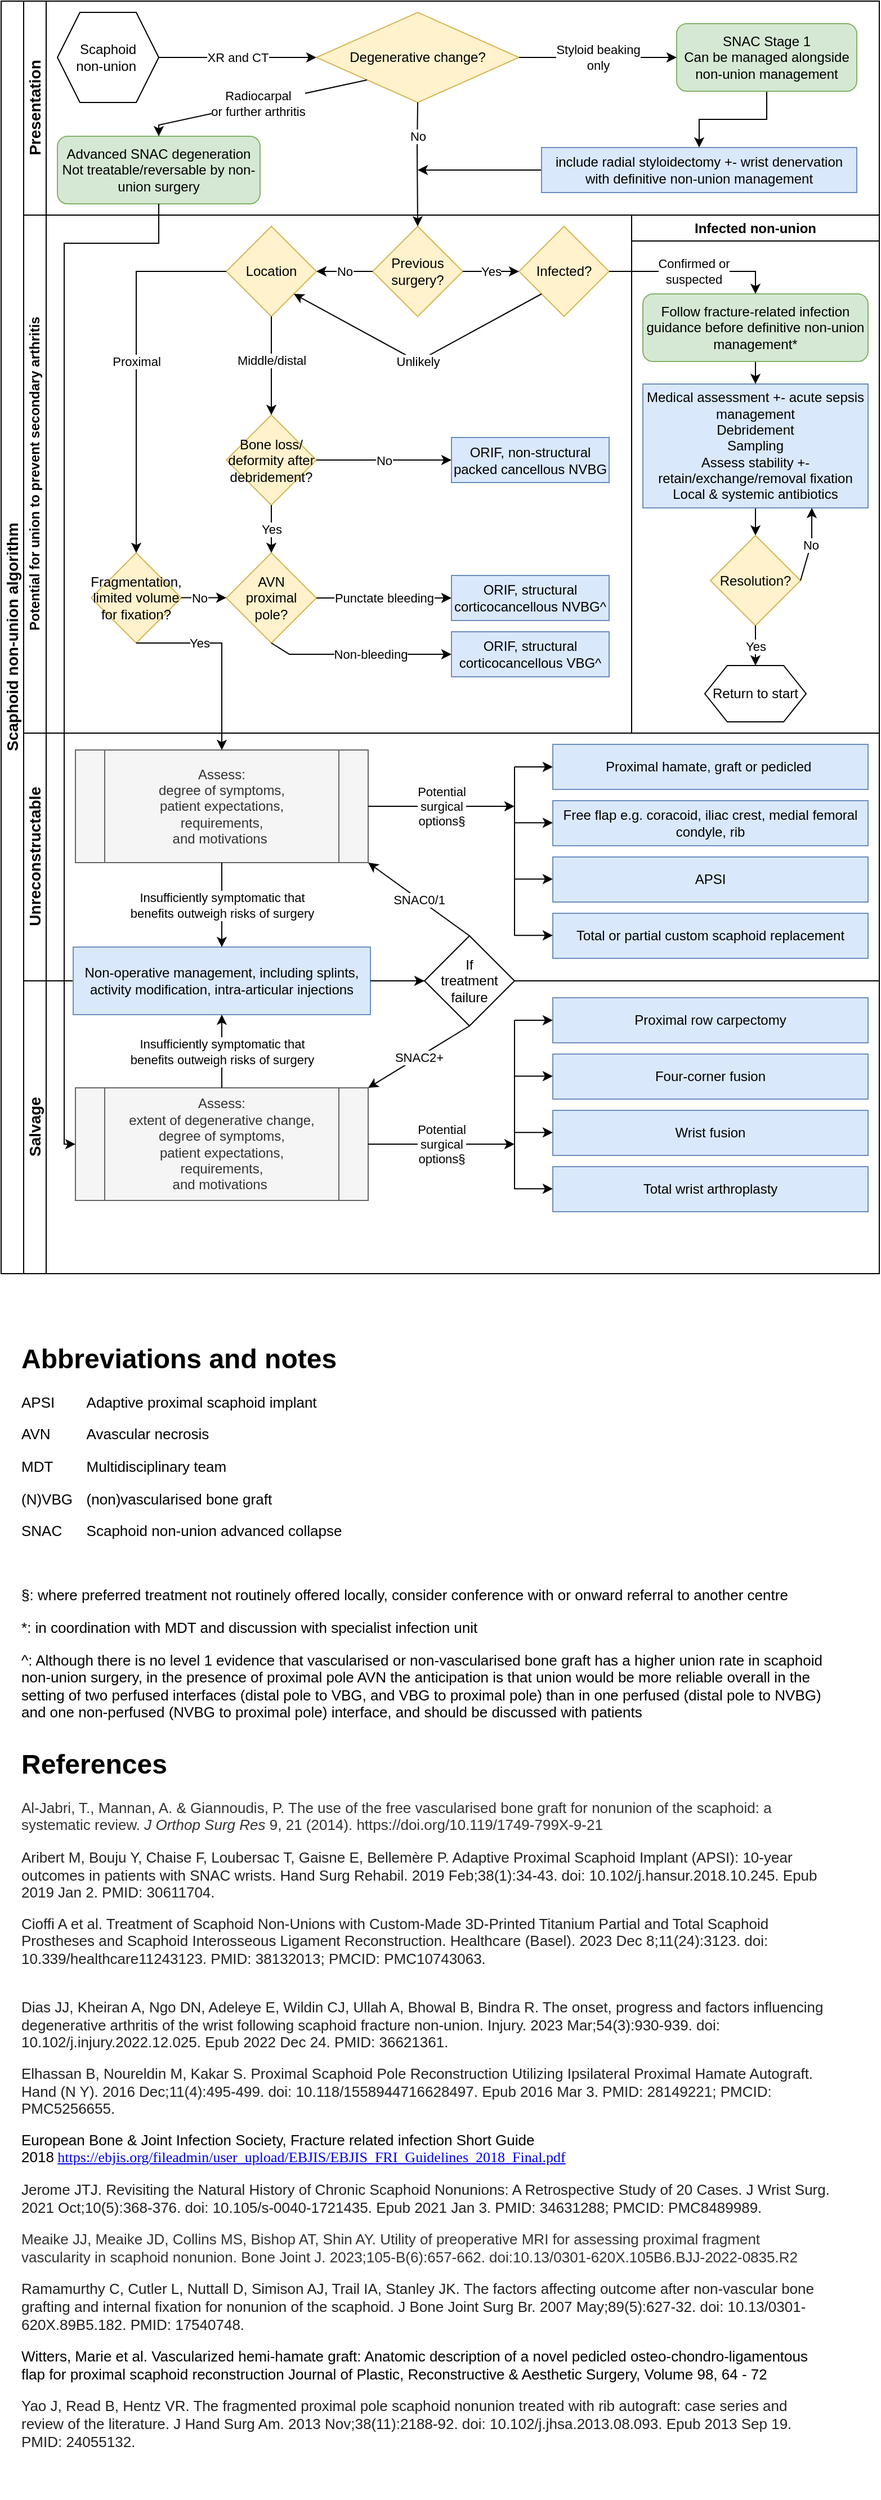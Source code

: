 <mxfile version="24.7.17">
  <diagram id="prtHgNgQTEPvFCAcTncT" name="Page-1">
    <mxGraphModel dx="1247" dy="982" grid="1" gridSize="10" guides="1" tooltips="1" connect="1" arrows="1" fold="1" page="1" pageScale="1" pageWidth="827" pageHeight="1169" math="0" shadow="0">
      <root>
        <mxCell id="0" />
        <mxCell id="1" parent="0" />
        <mxCell id="dNxyNK7c78bLwvsdeMH5-19" value="Scaphoid non-union algorithm" style="swimlane;html=1;childLayout=stackLayout;resizeParent=1;resizeParentMax=0;horizontal=0;startSize=20;horizontalStack=0;fontSize=14;" parent="1" vertex="1">
          <mxGeometry x="24" y="15" width="780" height="1130" as="geometry" />
        </mxCell>
        <mxCell id="dNxyNK7c78bLwvsdeMH5-20" value="Presentation" style="swimlane;html=1;startSize=20;horizontal=0;fontSize=14;" parent="dNxyNK7c78bLwvsdeMH5-19" vertex="1">
          <mxGeometry x="20" width="760" height="190" as="geometry" />
        </mxCell>
        <mxCell id="KyIwBhKpUNpI25Vdc8Lh-61" value="Degenerative change?" style="rhombus;whiteSpace=wrap;html=1;fillColor=#fff2cc;strokeColor=#d6b656;" parent="dNxyNK7c78bLwvsdeMH5-20" vertex="1">
          <mxGeometry x="260" y="10" width="180" height="80" as="geometry" />
        </mxCell>
        <mxCell id="KyIwBhKpUNpI25Vdc8Lh-89" value="" style="edgeStyle=orthogonalEdgeStyle;rounded=0;orthogonalLoop=1;jettySize=auto;html=1;" parent="dNxyNK7c78bLwvsdeMH5-20" source="KyIwBhKpUNpI25Vdc8Lh-63" target="KyIwBhKpUNpI25Vdc8Lh-88" edge="1">
          <mxGeometry relative="1" as="geometry" />
        </mxCell>
        <mxCell id="KyIwBhKpUNpI25Vdc8Lh-63" value="SNAC Stage 1&lt;div&gt;Can be managed alongside non-union management&lt;/div&gt;" style="rounded=1;whiteSpace=wrap;html=1;fillColor=#d5e8d4;strokeColor=#82b366;" parent="dNxyNK7c78bLwvsdeMH5-20" vertex="1">
          <mxGeometry x="580" y="20" width="160" height="60" as="geometry" />
        </mxCell>
        <mxCell id="KyIwBhKpUNpI25Vdc8Lh-64" value="" style="endArrow=classic;html=1;rounded=0;entryX=0;entryY=0.5;entryDx=0;entryDy=0;exitX=1;exitY=0.5;exitDx=0;exitDy=0;" parent="dNxyNK7c78bLwvsdeMH5-20" source="KyIwBhKpUNpI25Vdc8Lh-61" target="KyIwBhKpUNpI25Vdc8Lh-63" edge="1">
          <mxGeometry relative="1" as="geometry">
            <mxPoint x="390" y="49.5" as="sourcePoint" />
            <mxPoint x="490" y="49.5" as="targetPoint" />
          </mxGeometry>
        </mxCell>
        <mxCell id="KyIwBhKpUNpI25Vdc8Lh-65" value="Styloid beaking&lt;div&gt;only&lt;/div&gt;" style="edgeLabel;resizable=0;html=1;;align=center;verticalAlign=middle;" parent="KyIwBhKpUNpI25Vdc8Lh-64" connectable="0" vertex="1">
          <mxGeometry relative="1" as="geometry" />
        </mxCell>
        <mxCell id="KyIwBhKpUNpI25Vdc8Lh-66" value="Scaphoid&lt;div&gt;non-union&amp;nbsp;&lt;/div&gt;" style="shape=hexagon;perimeter=hexagonPerimeter2;whiteSpace=wrap;html=1;fixedSize=1;" parent="dNxyNK7c78bLwvsdeMH5-20" vertex="1">
          <mxGeometry x="30" y="10" width="90" height="80" as="geometry" />
        </mxCell>
        <mxCell id="KyIwBhKpUNpI25Vdc8Lh-59" value="Advanced SNAC degeneration&lt;div&gt;Not treatable/reversable by non-union surgery&lt;/div&gt;" style="rounded=1;whiteSpace=wrap;html=1;fillColor=#d5e8d4;strokeColor=#82b366;" parent="dNxyNK7c78bLwvsdeMH5-20" vertex="1">
          <mxGeometry x="30" y="120" width="180" height="60" as="geometry" />
        </mxCell>
        <mxCell id="KyIwBhKpUNpI25Vdc8Lh-67" value="" style="endArrow=classic;html=1;rounded=0;exitX=0;exitY=1;exitDx=0;exitDy=0;entryX=0.5;entryY=0;entryDx=0;entryDy=0;" parent="dNxyNK7c78bLwvsdeMH5-20" source="KyIwBhKpUNpI25Vdc8Lh-61" target="KyIwBhKpUNpI25Vdc8Lh-59" edge="1">
          <mxGeometry relative="1" as="geometry">
            <mxPoint x="240" y="90" as="sourcePoint" />
            <mxPoint x="60" y="150" as="targetPoint" />
            <Array as="points">
              <mxPoint x="120" y="110" />
            </Array>
          </mxGeometry>
        </mxCell>
        <mxCell id="KyIwBhKpUNpI25Vdc8Lh-68" value="Radiocarpal&lt;div&gt;or further arthritis&lt;/div&gt;" style="edgeLabel;resizable=0;html=1;;align=center;verticalAlign=middle;" parent="KyIwBhKpUNpI25Vdc8Lh-67" connectable="0" vertex="1">
          <mxGeometry relative="1" as="geometry" />
        </mxCell>
        <mxCell id="KyIwBhKpUNpI25Vdc8Lh-69" value="" style="endArrow=classic;html=1;rounded=0;exitX=1;exitY=0.5;exitDx=0;exitDy=0;entryX=0;entryY=0.5;entryDx=0;entryDy=0;" parent="dNxyNK7c78bLwvsdeMH5-20" source="KyIwBhKpUNpI25Vdc8Lh-66" target="KyIwBhKpUNpI25Vdc8Lh-61" edge="1">
          <mxGeometry relative="1" as="geometry">
            <mxPoint x="130" y="49.5" as="sourcePoint" />
            <mxPoint x="230" y="49.5" as="targetPoint" />
          </mxGeometry>
        </mxCell>
        <mxCell id="KyIwBhKpUNpI25Vdc8Lh-70" value="XR and CT" style="edgeLabel;resizable=0;html=1;;align=center;verticalAlign=middle;" parent="KyIwBhKpUNpI25Vdc8Lh-69" connectable="0" vertex="1">
          <mxGeometry relative="1" as="geometry" />
        </mxCell>
        <mxCell id="GJUMKdBJynLQCOJIfzVS-9" style="edgeStyle=orthogonalEdgeStyle;rounded=0;orthogonalLoop=1;jettySize=auto;html=1;exitX=0;exitY=0.5;exitDx=0;exitDy=0;" parent="dNxyNK7c78bLwvsdeMH5-20" source="KyIwBhKpUNpI25Vdc8Lh-88" edge="1">
          <mxGeometry relative="1" as="geometry">
            <mxPoint x="350" y="150" as="targetPoint" />
          </mxGeometry>
        </mxCell>
        <mxCell id="KyIwBhKpUNpI25Vdc8Lh-88" value="include radial styloidectomy +- wrist denervation with definitive non-union management" style="rounded=0;whiteSpace=wrap;html=1;fontFamily=Helvetica;fontSize=12;align=center;fillColor=#dae8fc;strokeColor=#6c8ebf;" parent="dNxyNK7c78bLwvsdeMH5-20" vertex="1">
          <mxGeometry x="460" y="130" width="280" height="40" as="geometry" />
        </mxCell>
        <mxCell id="dNxyNK7c78bLwvsdeMH5-21" value="Potential for union to prevent secondary arthritis" style="swimlane;html=1;startSize=20;horizontal=0;" parent="dNxyNK7c78bLwvsdeMH5-19" vertex="1">
          <mxGeometry x="20" y="190" width="760" height="460" as="geometry" />
        </mxCell>
        <mxCell id="KyIwBhKpUNpI25Vdc8Lh-51" value="Infected non-union" style="swimlane;whiteSpace=wrap;html=1;" parent="dNxyNK7c78bLwvsdeMH5-21" vertex="1">
          <mxGeometry x="540" width="220" height="460" as="geometry" />
        </mxCell>
        <mxCell id="GJUMKdBJynLQCOJIfzVS-12" style="edgeStyle=orthogonalEdgeStyle;rounded=0;orthogonalLoop=1;jettySize=auto;html=1;exitX=0.5;exitY=1;exitDx=0;exitDy=0;entryX=0.5;entryY=0;entryDx=0;entryDy=0;" parent="KyIwBhKpUNpI25Vdc8Lh-51" source="GJUMKdBJynLQCOJIfzVS-5" target="GJUMKdBJynLQCOJIfzVS-6" edge="1">
          <mxGeometry relative="1" as="geometry" />
        </mxCell>
        <mxCell id="GJUMKdBJynLQCOJIfzVS-5" value="Follow fracture-related infection guidance before definitive non-union management*" style="rounded=1;whiteSpace=wrap;html=1;fillColor=#d5e8d4;strokeColor=#82b366;" parent="KyIwBhKpUNpI25Vdc8Lh-51" vertex="1">
          <mxGeometry x="10" y="70" width="200" height="60" as="geometry" />
        </mxCell>
        <mxCell id="GJUMKdBJynLQCOJIfzVS-14" value="" style="edgeStyle=orthogonalEdgeStyle;rounded=0;orthogonalLoop=1;jettySize=auto;html=1;" parent="KyIwBhKpUNpI25Vdc8Lh-51" source="GJUMKdBJynLQCOJIfzVS-6" target="GJUMKdBJynLQCOJIfzVS-13" edge="1">
          <mxGeometry relative="1" as="geometry" />
        </mxCell>
        <mxCell id="GJUMKdBJynLQCOJIfzVS-6" value="Medical assessment +- acute sepsis management&lt;div&gt;Debridement&lt;/div&gt;&lt;div&gt;Sampling&lt;/div&gt;&lt;div&gt;Assess stability +- retain/exchange/removal fixation&lt;/div&gt;&lt;div&gt;Local &amp;amp; systemic antibiotics&lt;/div&gt;" style="rounded=0;whiteSpace=wrap;html=1;fontFamily=Helvetica;fontSize=12;align=center;fillColor=#dae8fc;strokeColor=#6c8ebf;" parent="KyIwBhKpUNpI25Vdc8Lh-51" vertex="1">
          <mxGeometry x="10" y="150" width="200" height="110" as="geometry" />
        </mxCell>
        <mxCell id="GJUMKdBJynLQCOJIfzVS-13" value="Resolution?" style="rhombus;whiteSpace=wrap;html=1;fillColor=#fff2cc;strokeColor=#d6b656;rounded=0;" parent="KyIwBhKpUNpI25Vdc8Lh-51" vertex="1">
          <mxGeometry x="70" y="284.5" width="80" height="80" as="geometry" />
        </mxCell>
        <mxCell id="GJUMKdBJynLQCOJIfzVS-15" value="" style="endArrow=classic;html=1;rounded=0;exitX=1;exitY=0.5;exitDx=0;exitDy=0;entryX=0.75;entryY=1;entryDx=0;entryDy=0;" parent="KyIwBhKpUNpI25Vdc8Lh-51" source="GJUMKdBJynLQCOJIfzVS-13" target="GJUMKdBJynLQCOJIfzVS-6" edge="1">
          <mxGeometry relative="1" as="geometry">
            <mxPoint x="170" y="320" as="sourcePoint" />
            <mxPoint x="270" y="320" as="targetPoint" />
            <Array as="points">
              <mxPoint x="160" y="290" />
            </Array>
          </mxGeometry>
        </mxCell>
        <mxCell id="GJUMKdBJynLQCOJIfzVS-16" value="No" style="edgeLabel;resizable=0;html=1;;align=center;verticalAlign=middle;" parent="GJUMKdBJynLQCOJIfzVS-15" connectable="0" vertex="1">
          <mxGeometry relative="1" as="geometry" />
        </mxCell>
        <mxCell id="GJUMKdBJynLQCOJIfzVS-17" value="Return to start" style="shape=hexagon;perimeter=hexagonPerimeter2;whiteSpace=wrap;html=1;fixedSize=1;" parent="KyIwBhKpUNpI25Vdc8Lh-51" vertex="1">
          <mxGeometry x="65" y="400" width="90" height="50" as="geometry" />
        </mxCell>
        <mxCell id="GJUMKdBJynLQCOJIfzVS-20" value="" style="endArrow=classic;html=1;rounded=0;exitX=0.5;exitY=1;exitDx=0;exitDy=0;entryX=0.5;entryY=0;entryDx=0;entryDy=0;" parent="KyIwBhKpUNpI25Vdc8Lh-51" source="GJUMKdBJynLQCOJIfzVS-13" target="GJUMKdBJynLQCOJIfzVS-17" edge="1">
          <mxGeometry relative="1" as="geometry">
            <mxPoint x="-240" y="340" as="sourcePoint" />
            <mxPoint x="-140" y="340" as="targetPoint" />
          </mxGeometry>
        </mxCell>
        <mxCell id="GJUMKdBJynLQCOJIfzVS-21" value="Yes" style="edgeLabel;resizable=0;html=1;;align=center;verticalAlign=middle;" parent="GJUMKdBJynLQCOJIfzVS-20" connectable="0" vertex="1">
          <mxGeometry relative="1" as="geometry" />
        </mxCell>
        <mxCell id="GJUMKdBJynLQCOJIfzVS-1" value="Previous surgery?" style="rhombus;whiteSpace=wrap;html=1;fillColor=#fff2cc;strokeColor=#d6b656;" parent="dNxyNK7c78bLwvsdeMH5-21" vertex="1">
          <mxGeometry x="310" y="10" width="80" height="80" as="geometry" />
        </mxCell>
        <mxCell id="GJUMKdBJynLQCOJIfzVS-3" value="Infected?" style="rhombus;whiteSpace=wrap;html=1;fillColor=#fff2cc;strokeColor=#d6b656;" parent="dNxyNK7c78bLwvsdeMH5-21" vertex="1">
          <mxGeometry x="440" y="10" width="80" height="80" as="geometry" />
        </mxCell>
        <mxCell id="GJUMKdBJynLQCOJIfzVS-10" value="" style="endArrow=classic;html=1;rounded=0;exitX=1;exitY=0.5;exitDx=0;exitDy=0;entryX=0.5;entryY=0;entryDx=0;entryDy=0;" parent="dNxyNK7c78bLwvsdeMH5-21" source="GJUMKdBJynLQCOJIfzVS-3" target="GJUMKdBJynLQCOJIfzVS-5" edge="1">
          <mxGeometry relative="1" as="geometry">
            <mxPoint x="300" y="150" as="sourcePoint" />
            <mxPoint x="400" y="150" as="targetPoint" />
            <Array as="points">
              <mxPoint x="650" y="50" />
            </Array>
          </mxGeometry>
        </mxCell>
        <mxCell id="GJUMKdBJynLQCOJIfzVS-11" value="Confirmed or&lt;div&gt;suspected&lt;/div&gt;" style="edgeLabel;resizable=0;html=1;;align=center;verticalAlign=middle;" parent="GJUMKdBJynLQCOJIfzVS-10" connectable="0" vertex="1">
          <mxGeometry relative="1" as="geometry" />
        </mxCell>
        <mxCell id="GJUMKdBJynLQCOJIfzVS-22" value="Location" style="rhombus;whiteSpace=wrap;html=1;fillColor=#fff2cc;strokeColor=#d6b656;" parent="dNxyNK7c78bLwvsdeMH5-21" vertex="1">
          <mxGeometry x="180" y="10" width="80" height="80" as="geometry" />
        </mxCell>
        <mxCell id="GJUMKdBJynLQCOJIfzVS-26" value="Bone loss/&lt;div&gt;deformity after debridement?&lt;/div&gt;" style="rhombus;whiteSpace=wrap;html=1;fillColor=#fff2cc;strokeColor=#d6b656;" parent="dNxyNK7c78bLwvsdeMH5-21" vertex="1">
          <mxGeometry x="180" y="177.5" width="80" height="80" as="geometry" />
        </mxCell>
        <mxCell id="GJUMKdBJynLQCOJIfzVS-30" value="Fragmentation, limited volume for fixation?" style="rhombus;whiteSpace=wrap;html=1;fillColor=#fff2cc;strokeColor=#d6b656;" parent="dNxyNK7c78bLwvsdeMH5-21" vertex="1">
          <mxGeometry x="60" y="300" width="80" height="80" as="geometry" />
        </mxCell>
        <mxCell id="GJUMKdBJynLQCOJIfzVS-32" value="AVN&lt;div&gt;proximal&lt;/div&gt;&lt;div&gt;pole?&lt;/div&gt;" style="rhombus;whiteSpace=wrap;html=1;fillColor=#fff2cc;strokeColor=#d6b656;" parent="dNxyNK7c78bLwvsdeMH5-21" vertex="1">
          <mxGeometry x="180" y="300" width="80" height="80" as="geometry" />
        </mxCell>
        <mxCell id="DTwYqxWka7T2AqBQr2B2-1" value="" style="endArrow=classic;html=1;rounded=0;exitX=0;exitY=0.5;exitDx=0;exitDy=0;entryX=0.5;entryY=0;entryDx=0;entryDy=0;" parent="dNxyNK7c78bLwvsdeMH5-21" source="GJUMKdBJynLQCOJIfzVS-22" target="GJUMKdBJynLQCOJIfzVS-30" edge="1">
          <mxGeometry relative="1" as="geometry">
            <mxPoint x="99.5" y="90" as="sourcePoint" />
            <mxPoint x="99.5" y="160" as="targetPoint" />
            <Array as="points">
              <mxPoint x="100" y="50" />
              <mxPoint x="100" y="130" />
            </Array>
          </mxGeometry>
        </mxCell>
        <mxCell id="DTwYqxWka7T2AqBQr2B2-2" value="Proximal" style="edgeLabel;resizable=0;html=1;;align=center;verticalAlign=middle;" parent="DTwYqxWka7T2AqBQr2B2-1" connectable="0" vertex="1">
          <mxGeometry relative="1" as="geometry">
            <mxPoint y="-5" as="offset" />
          </mxGeometry>
        </mxCell>
        <mxCell id="GJUMKdBJynLQCOJIfzVS-24" value="" style="endArrow=classic;html=1;rounded=0;exitX=0.5;exitY=1;exitDx=0;exitDy=0;entryX=0.5;entryY=0;entryDx=0;entryDy=0;" parent="dNxyNK7c78bLwvsdeMH5-21" source="GJUMKdBJynLQCOJIfzVS-22" target="GJUMKdBJynLQCOJIfzVS-26" edge="1">
          <mxGeometry relative="1" as="geometry">
            <mxPoint x="330" y="320" as="sourcePoint" />
            <mxPoint x="190" y="180" as="targetPoint" />
          </mxGeometry>
        </mxCell>
        <mxCell id="GJUMKdBJynLQCOJIfzVS-25" value="Middle/distal" style="edgeLabel;resizable=0;html=1;;align=center;verticalAlign=middle;" parent="GJUMKdBJynLQCOJIfzVS-24" connectable="0" vertex="1">
          <mxGeometry relative="1" as="geometry">
            <mxPoint y="-5" as="offset" />
          </mxGeometry>
        </mxCell>
        <mxCell id="DTwYqxWka7T2AqBQr2B2-3" value="" style="endArrow=classic;html=1;rounded=0;exitX=0;exitY=0.5;exitDx=0;exitDy=0;entryX=1;entryY=0.5;entryDx=0;entryDy=0;" parent="dNxyNK7c78bLwvsdeMH5-21" source="GJUMKdBJynLQCOJIfzVS-1" target="GJUMKdBJynLQCOJIfzVS-22" edge="1">
          <mxGeometry relative="1" as="geometry">
            <mxPoint x="300" y="430" as="sourcePoint" />
            <mxPoint x="400" y="430" as="targetPoint" />
          </mxGeometry>
        </mxCell>
        <mxCell id="DTwYqxWka7T2AqBQr2B2-4" value="No" style="edgeLabel;resizable=0;html=1;;align=center;verticalAlign=middle;" parent="DTwYqxWka7T2AqBQr2B2-3" connectable="0" vertex="1">
          <mxGeometry relative="1" as="geometry" />
        </mxCell>
        <mxCell id="DTwYqxWka7T2AqBQr2B2-5" value="" style="endArrow=classic;html=1;rounded=0;exitX=1;exitY=0.5;exitDx=0;exitDy=0;entryX=0;entryY=0.5;entryDx=0;entryDy=0;" parent="dNxyNK7c78bLwvsdeMH5-21" source="GJUMKdBJynLQCOJIfzVS-1" target="GJUMKdBJynLQCOJIfzVS-3" edge="1">
          <mxGeometry relative="1" as="geometry">
            <mxPoint x="320" y="270" as="sourcePoint" />
            <mxPoint x="420" y="270" as="targetPoint" />
          </mxGeometry>
        </mxCell>
        <mxCell id="DTwYqxWka7T2AqBQr2B2-6" value="Yes" style="edgeLabel;resizable=0;html=1;;align=center;verticalAlign=middle;" parent="DTwYqxWka7T2AqBQr2B2-5" connectable="0" vertex="1">
          <mxGeometry relative="1" as="geometry" />
        </mxCell>
        <mxCell id="DTwYqxWka7T2AqBQr2B2-7" value="" style="endArrow=classic;html=1;rounded=0;exitX=0;exitY=1;exitDx=0;exitDy=0;entryX=1;entryY=1;entryDx=0;entryDy=0;" parent="dNxyNK7c78bLwvsdeMH5-21" source="GJUMKdBJynLQCOJIfzVS-3" target="GJUMKdBJynLQCOJIfzVS-22" edge="1">
          <mxGeometry relative="1" as="geometry">
            <mxPoint x="300" y="120" as="sourcePoint" />
            <mxPoint x="400" y="120" as="targetPoint" />
            <Array as="points">
              <mxPoint x="350" y="130" />
            </Array>
          </mxGeometry>
        </mxCell>
        <mxCell id="DTwYqxWka7T2AqBQr2B2-8" value="Unlikely" style="edgeLabel;resizable=0;html=1;;align=center;verticalAlign=middle;" parent="DTwYqxWka7T2AqBQr2B2-7" connectable="0" vertex="1">
          <mxGeometry relative="1" as="geometry" />
        </mxCell>
        <mxCell id="DTwYqxWka7T2AqBQr2B2-9" value="ORIF, non-structural packed cancellous NVBG" style="rounded=0;whiteSpace=wrap;html=1;fontFamily=Helvetica;fontSize=12;align=center;fillColor=#dae8fc;strokeColor=#6c8ebf;" parent="dNxyNK7c78bLwvsdeMH5-21" vertex="1">
          <mxGeometry x="380" y="197.5" width="140" height="40" as="geometry" />
        </mxCell>
        <mxCell id="DTwYqxWka7T2AqBQr2B2-12" value="" style="endArrow=classic;html=1;rounded=0;exitX=1;exitY=0.5;exitDx=0;exitDy=0;entryX=0;entryY=0.5;entryDx=0;entryDy=0;" parent="dNxyNK7c78bLwvsdeMH5-21" source="GJUMKdBJynLQCOJIfzVS-26" target="DTwYqxWka7T2AqBQr2B2-9" edge="1">
          <mxGeometry relative="1" as="geometry">
            <mxPoint x="320" y="60" as="sourcePoint" />
            <mxPoint x="270" y="60" as="targetPoint" />
          </mxGeometry>
        </mxCell>
        <mxCell id="DTwYqxWka7T2AqBQr2B2-13" value="No" style="edgeLabel;resizable=0;html=1;;align=center;verticalAlign=middle;" parent="DTwYqxWka7T2AqBQr2B2-12" connectable="0" vertex="1">
          <mxGeometry relative="1" as="geometry" />
        </mxCell>
        <mxCell id="DTwYqxWka7T2AqBQr2B2-14" value="" style="endArrow=classic;html=1;rounded=0;exitX=1;exitY=0.5;exitDx=0;exitDy=0;" parent="dNxyNK7c78bLwvsdeMH5-21" edge="1">
          <mxGeometry relative="1" as="geometry">
            <mxPoint x="140" y="339.8" as="sourcePoint" />
            <mxPoint x="180" y="339.8" as="targetPoint" />
            <Array as="points" />
          </mxGeometry>
        </mxCell>
        <mxCell id="DTwYqxWka7T2AqBQr2B2-15" value="No" style="edgeLabel;resizable=0;html=1;;align=center;verticalAlign=middle;" parent="DTwYqxWka7T2AqBQr2B2-14" connectable="0" vertex="1">
          <mxGeometry relative="1" as="geometry">
            <mxPoint x="-4" as="offset" />
          </mxGeometry>
        </mxCell>
        <mxCell id="DTwYqxWka7T2AqBQr2B2-17" value="" style="endArrow=classic;html=1;rounded=0;exitX=0.5;exitY=1;exitDx=0;exitDy=0;entryX=0.5;entryY=0;entryDx=0;entryDy=0;" parent="dNxyNK7c78bLwvsdeMH5-21" source="GJUMKdBJynLQCOJIfzVS-26" target="GJUMKdBJynLQCOJIfzVS-32" edge="1">
          <mxGeometry relative="1" as="geometry">
            <mxPoint x="240" y="270" as="sourcePoint" />
            <mxPoint x="290" y="270" as="targetPoint" />
          </mxGeometry>
        </mxCell>
        <mxCell id="DTwYqxWka7T2AqBQr2B2-18" value="Yes" style="edgeLabel;resizable=0;html=1;;align=center;verticalAlign=middle;" parent="DTwYqxWka7T2AqBQr2B2-17" connectable="0" vertex="1">
          <mxGeometry relative="1" as="geometry" />
        </mxCell>
        <mxCell id="DTwYqxWka7T2AqBQr2B2-19" value="ORIF, structural corticocancellous NVBG^" style="rounded=0;whiteSpace=wrap;html=1;fontFamily=Helvetica;fontSize=12;align=center;fillColor=#dae8fc;strokeColor=#6c8ebf;" parent="dNxyNK7c78bLwvsdeMH5-21" vertex="1">
          <mxGeometry x="380" y="320" width="140" height="40" as="geometry" />
        </mxCell>
        <mxCell id="DTwYqxWka7T2AqBQr2B2-20" value="ORIF, structural corticocancellous VBG^" style="rounded=0;whiteSpace=wrap;html=1;fontFamily=Helvetica;fontSize=12;align=center;fillColor=#dae8fc;strokeColor=#6c8ebf;" parent="dNxyNK7c78bLwvsdeMH5-21" vertex="1">
          <mxGeometry x="380" y="370" width="140" height="40" as="geometry" />
        </mxCell>
        <mxCell id="DTwYqxWka7T2AqBQr2B2-21" value="" style="endArrow=classic;html=1;rounded=0;exitX=1;exitY=0.5;exitDx=0;exitDy=0;entryX=0;entryY=0.5;entryDx=0;entryDy=0;" parent="dNxyNK7c78bLwvsdeMH5-21" source="GJUMKdBJynLQCOJIfzVS-32" target="DTwYqxWka7T2AqBQr2B2-19" edge="1">
          <mxGeometry relative="1" as="geometry">
            <mxPoint x="270" y="339.66" as="sourcePoint" />
            <mxPoint x="370" y="339.66" as="targetPoint" />
          </mxGeometry>
        </mxCell>
        <mxCell id="DTwYqxWka7T2AqBQr2B2-22" value="Punctate bleeding" style="edgeLabel;resizable=0;html=1;;align=center;verticalAlign=middle;" parent="DTwYqxWka7T2AqBQr2B2-21" connectable="0" vertex="1">
          <mxGeometry relative="1" as="geometry" />
        </mxCell>
        <mxCell id="V9zsYjX7iu7tiQ65q-al-1" value="" style="endArrow=classic;html=1;rounded=0;exitX=0.5;exitY=1;exitDx=0;exitDy=0;entryX=0;entryY=0.5;entryDx=0;entryDy=0;" edge="1" parent="dNxyNK7c78bLwvsdeMH5-21" source="GJUMKdBJynLQCOJIfzVS-32" target="DTwYqxWka7T2AqBQr2B2-20">
          <mxGeometry relative="1" as="geometry">
            <mxPoint x="230" y="380" as="sourcePoint" />
            <mxPoint x="376" y="380" as="targetPoint" />
            <Array as="points">
              <mxPoint x="236" y="390" />
              <mxPoint x="296" y="390" />
            </Array>
          </mxGeometry>
        </mxCell>
        <mxCell id="V9zsYjX7iu7tiQ65q-al-2" value="Non-bleeding" style="edgeLabel;resizable=0;html=1;;align=center;verticalAlign=middle;" connectable="0" vertex="1" parent="V9zsYjX7iu7tiQ65q-al-1">
          <mxGeometry relative="1" as="geometry">
            <mxPoint x="9" as="offset" />
          </mxGeometry>
        </mxCell>
        <mxCell id="V9zsYjX7iu7tiQ65q-al-11" value="Unreconstructable" style="swimlane;html=1;startSize=20;horizontal=0;fontSize=14;" vertex="1" parent="dNxyNK7c78bLwvsdeMH5-19">
          <mxGeometry x="20" y="650" width="760" height="220" as="geometry">
            <mxRectangle x="20" y="320" width="670" height="30" as="alternateBounds" />
          </mxGeometry>
        </mxCell>
        <mxCell id="V9zsYjX7iu7tiQ65q-al-12" value="Total or partial custom scaphoid replacement" style="rounded=0;whiteSpace=wrap;html=1;fontFamily=Helvetica;fontSize=12;align=center;fillColor=#dae8fc;strokeColor=#6c8ebf;" vertex="1" parent="V9zsYjX7iu7tiQ65q-al-11">
          <mxGeometry x="470" y="160" width="280" height="40" as="geometry" />
        </mxCell>
        <mxCell id="V9zsYjX7iu7tiQ65q-al-13" value="APSI" style="rounded=0;whiteSpace=wrap;html=1;fontFamily=Helvetica;fontSize=12;align=center;fillColor=#dae8fc;strokeColor=#6c8ebf;" vertex="1" parent="V9zsYjX7iu7tiQ65q-al-11">
          <mxGeometry x="470" y="110" width="280" height="40" as="geometry" />
        </mxCell>
        <mxCell id="V9zsYjX7iu7tiQ65q-al-14" value="Free flap e.g. coracoid, iliac crest, medial femoral condyle, rib" style="rounded=0;whiteSpace=wrap;html=1;fontFamily=Helvetica;fontSize=12;align=center;fillColor=#dae8fc;strokeColor=#6c8ebf;" vertex="1" parent="V9zsYjX7iu7tiQ65q-al-11">
          <mxGeometry x="470" y="60" width="280" height="40" as="geometry" />
        </mxCell>
        <mxCell id="V9zsYjX7iu7tiQ65q-al-15" value="Proximal hamate, graft or pedicled&amp;nbsp;" style="rounded=0;whiteSpace=wrap;html=1;fontFamily=Helvetica;fontSize=12;align=center;fillColor=#dae8fc;strokeColor=#6c8ebf;" vertex="1" parent="V9zsYjX7iu7tiQ65q-al-11">
          <mxGeometry x="470" y="10" width="280" height="40" as="geometry" />
        </mxCell>
        <mxCell id="V9zsYjX7iu7tiQ65q-al-18" value="Assess:&lt;div&gt;degree of symptoms,&lt;/div&gt;&lt;div&gt;patient expectations,&lt;/div&gt;&lt;div&gt;requirements,&lt;/div&gt;&lt;div&gt;and motivations&amp;nbsp;&lt;/div&gt;" style="shape=process;whiteSpace=wrap;html=1;backgroundOutline=1;fillColor=#f5f5f5;fontColor=#333333;strokeColor=#666666;" vertex="1" parent="V9zsYjX7iu7tiQ65q-al-11">
          <mxGeometry x="46" y="15" width="260" height="100" as="geometry" />
        </mxCell>
        <mxCell id="V9zsYjX7iu7tiQ65q-al-33" value="" style="endArrow=none;html=1;rounded=0;" edge="1" parent="V9zsYjX7iu7tiQ65q-al-11">
          <mxGeometry width="50" height="50" relative="1" as="geometry">
            <mxPoint x="436" y="180" as="sourcePoint" />
            <mxPoint x="436" y="30" as="targetPoint" />
          </mxGeometry>
        </mxCell>
        <mxCell id="V9zsYjX7iu7tiQ65q-al-36" value="" style="endArrow=classic;html=1;rounded=0;entryX=0;entryY=0.5;entryDx=0;entryDy=0;" edge="1" parent="V9zsYjX7iu7tiQ65q-al-11" target="V9zsYjX7iu7tiQ65q-al-15">
          <mxGeometry width="50" height="50" relative="1" as="geometry">
            <mxPoint x="436" y="30" as="sourcePoint" />
            <mxPoint x="486" y="-25" as="targetPoint" />
          </mxGeometry>
        </mxCell>
        <mxCell id="V9zsYjX7iu7tiQ65q-al-37" value="" style="endArrow=classic;html=1;rounded=0;entryX=0;entryY=0.5;entryDx=0;entryDy=0;" edge="1" parent="V9zsYjX7iu7tiQ65q-al-11">
          <mxGeometry width="50" height="50" relative="1" as="geometry">
            <mxPoint x="436" y="79.66" as="sourcePoint" />
            <mxPoint x="470" y="79.66" as="targetPoint" />
          </mxGeometry>
        </mxCell>
        <mxCell id="V9zsYjX7iu7tiQ65q-al-38" value="" style="endArrow=classic;html=1;rounded=0;entryX=0;entryY=0.5;entryDx=0;entryDy=0;" edge="1" parent="V9zsYjX7iu7tiQ65q-al-11">
          <mxGeometry width="50" height="50" relative="1" as="geometry">
            <mxPoint x="436" y="129.66" as="sourcePoint" />
            <mxPoint x="470" y="129.66" as="targetPoint" />
          </mxGeometry>
        </mxCell>
        <mxCell id="V9zsYjX7iu7tiQ65q-al-39" value="" style="endArrow=classic;html=1;rounded=0;entryX=0;entryY=0.5;entryDx=0;entryDy=0;" edge="1" parent="V9zsYjX7iu7tiQ65q-al-11">
          <mxGeometry width="50" height="50" relative="1" as="geometry">
            <mxPoint x="436" y="179.66" as="sourcePoint" />
            <mxPoint x="470" y="179.66" as="targetPoint" />
          </mxGeometry>
        </mxCell>
        <mxCell id="V9zsYjX7iu7tiQ65q-al-40" value="" style="endArrow=classic;html=1;rounded=0;exitX=1;exitY=0.5;exitDx=0;exitDy=0;" edge="1" parent="V9zsYjX7iu7tiQ65q-al-11" source="V9zsYjX7iu7tiQ65q-al-18">
          <mxGeometry relative="1" as="geometry">
            <mxPoint x="316" y="79.8" as="sourcePoint" />
            <mxPoint x="436" y="65" as="targetPoint" />
          </mxGeometry>
        </mxCell>
        <mxCell id="V9zsYjX7iu7tiQ65q-al-41" value="Potential&lt;div&gt;surgical&lt;div&gt;options§&lt;/div&gt;&lt;/div&gt;" style="edgeLabel;resizable=0;html=1;;align=center;verticalAlign=middle;" connectable="0" vertex="1" parent="V9zsYjX7iu7tiQ65q-al-40">
          <mxGeometry relative="1" as="geometry" />
        </mxCell>
        <mxCell id="V9zsYjX7iu7tiQ65q-al-4" value="Salvage" style="swimlane;html=1;startSize=20;horizontal=0;fontSize=14;" vertex="1" parent="dNxyNK7c78bLwvsdeMH5-19">
          <mxGeometry x="20" y="870" width="760" height="260" as="geometry">
            <mxRectangle x="20" y="240" width="430" height="30" as="alternateBounds" />
          </mxGeometry>
        </mxCell>
        <mxCell id="V9zsYjX7iu7tiQ65q-al-6" value="Assess:&lt;div&gt;extent of degenerative change,&lt;/div&gt;&lt;div&gt;degree of symptoms,&lt;/div&gt;&lt;div&gt;patient expectations,&lt;/div&gt;&lt;div&gt;requirements,&lt;/div&gt;&lt;div&gt;and motivations&amp;nbsp;&lt;/div&gt;" style="shape=process;whiteSpace=wrap;html=1;backgroundOutline=1;fillColor=#f5f5f5;fontColor=#333333;strokeColor=#666666;" vertex="1" parent="V9zsYjX7iu7tiQ65q-al-4">
          <mxGeometry x="46" y="95" width="260" height="100" as="geometry" />
        </mxCell>
        <mxCell id="V9zsYjX7iu7tiQ65q-al-7" value="Proximal row carpectomy" style="rounded=0;whiteSpace=wrap;html=1;fontFamily=Helvetica;fontSize=12;align=center;fillColor=#dae8fc;strokeColor=#6c8ebf;" vertex="1" parent="V9zsYjX7iu7tiQ65q-al-4">
          <mxGeometry x="470" y="15" width="280" height="40" as="geometry" />
        </mxCell>
        <mxCell id="V9zsYjX7iu7tiQ65q-al-8" value="Four-corner fusion" style="rounded=0;whiteSpace=wrap;html=1;fontFamily=Helvetica;fontSize=12;align=center;fillColor=#dae8fc;strokeColor=#6c8ebf;" vertex="1" parent="V9zsYjX7iu7tiQ65q-al-4">
          <mxGeometry x="470" y="65" width="280" height="40" as="geometry" />
        </mxCell>
        <mxCell id="V9zsYjX7iu7tiQ65q-al-9" value="Total wrist arthroplasty" style="rounded=0;whiteSpace=wrap;html=1;fontFamily=Helvetica;fontSize=12;align=center;fillColor=#dae8fc;strokeColor=#6c8ebf;" vertex="1" parent="V9zsYjX7iu7tiQ65q-al-4">
          <mxGeometry x="470" y="165" width="280" height="40" as="geometry" />
        </mxCell>
        <mxCell id="V9zsYjX7iu7tiQ65q-al-10" value="Wrist fusion" style="rounded=0;whiteSpace=wrap;html=1;fontFamily=Helvetica;fontSize=12;align=center;fillColor=#dae8fc;strokeColor=#6c8ebf;" vertex="1" parent="V9zsYjX7iu7tiQ65q-al-4">
          <mxGeometry x="470" y="115" width="280" height="40" as="geometry" />
        </mxCell>
        <mxCell id="V9zsYjX7iu7tiQ65q-al-23" value="&lt;div&gt;If&lt;/div&gt;treatment&lt;div&gt;failure&lt;/div&gt;" style="rhombus;whiteSpace=wrap;html=1;" vertex="1" parent="V9zsYjX7iu7tiQ65q-al-4">
          <mxGeometry x="356" y="-40" width="80" height="80" as="geometry" />
        </mxCell>
        <mxCell id="V9zsYjX7iu7tiQ65q-al-5" value="Non-operative management, including splints, activity modification, intra-articular injections" style="rounded=0;whiteSpace=wrap;html=1;fontFamily=Helvetica;fontSize=12;align=center;fillColor=#dae8fc;strokeColor=#6c8ebf;" vertex="1" parent="V9zsYjX7iu7tiQ65q-al-4">
          <mxGeometry x="44" y="-30" width="264" height="60" as="geometry" />
        </mxCell>
        <mxCell id="V9zsYjX7iu7tiQ65q-al-27" value="" style="endArrow=classic;html=1;rounded=0;exitX=0.5;exitY=0;exitDx=0;exitDy=0;entryX=0.5;entryY=1;entryDx=0;entryDy=0;" edge="1" parent="V9zsYjX7iu7tiQ65q-al-4" source="V9zsYjX7iu7tiQ65q-al-6" target="V9zsYjX7iu7tiQ65q-al-5">
          <mxGeometry relative="1" as="geometry">
            <mxPoint x="186" y="85" as="sourcePoint" />
            <mxPoint x="286" y="85" as="targetPoint" />
          </mxGeometry>
        </mxCell>
        <mxCell id="V9zsYjX7iu7tiQ65q-al-28" value="&lt;span style=&quot;caret-color: rgb(0, 0, 0); color: rgb(0, 0, 0); font-family: Helvetica; font-size: 11px; font-style: normal; font-variant-caps: normal; font-weight: 400; letter-spacing: normal; orphans: auto; text-align: center; text-indent: 0px; text-transform: none; white-space: nowrap; widows: auto; word-spacing: 0px; -webkit-text-stroke-width: 0px; background-color: rgb(255, 255, 255); text-decoration: none; display: inline !important; float: none;&quot;&gt;Insufficiently symptomatic that&lt;/span&gt;&lt;div style=&quot;caret-color: rgb(0, 0, 0); color: rgb(0, 0, 0); font-family: Helvetica; font-size: 11px; font-style: normal; font-variant-caps: normal; font-weight: 400; letter-spacing: normal; orphans: auto; text-align: center; text-indent: 0px; text-transform: none; white-space: nowrap; widows: auto; word-spacing: 0px; -webkit-text-stroke-width: 0px; background-color: rgb(255, 255, 255); text-decoration: none;&quot;&gt;benefits outweigh risks of surgery&lt;/div&gt;" style="edgeLabel;resizable=0;html=1;;align=center;verticalAlign=middle;" connectable="0" vertex="1" parent="V9zsYjX7iu7tiQ65q-al-27">
          <mxGeometry relative="1" as="geometry" />
        </mxCell>
        <mxCell id="V9zsYjX7iu7tiQ65q-al-24" value="" style="endArrow=classic;html=1;rounded=0;exitX=1;exitY=0.5;exitDx=0;exitDy=0;entryX=0;entryY=0.5;entryDx=0;entryDy=0;" edge="1" parent="V9zsYjX7iu7tiQ65q-al-4" source="V9zsYjX7iu7tiQ65q-al-5" target="V9zsYjX7iu7tiQ65q-al-23">
          <mxGeometry width="50" height="50" relative="1" as="geometry">
            <mxPoint x="346" y="-305" as="sourcePoint" />
            <mxPoint x="396" y="-355" as="targetPoint" />
          </mxGeometry>
        </mxCell>
        <mxCell id="V9zsYjX7iu7tiQ65q-al-31" value="" style="endArrow=classic;html=1;rounded=0;exitX=0.5;exitY=1;exitDx=0;exitDy=0;entryX=1;entryY=0;entryDx=0;entryDy=0;" edge="1" parent="V9zsYjX7iu7tiQ65q-al-4" source="V9zsYjX7iu7tiQ65q-al-23" target="V9zsYjX7iu7tiQ65q-al-6">
          <mxGeometry relative="1" as="geometry">
            <mxPoint x="406" y="-30" as="sourcePoint" />
            <mxPoint x="396" y="85" as="targetPoint" />
          </mxGeometry>
        </mxCell>
        <mxCell id="V9zsYjX7iu7tiQ65q-al-32" value="SNAC2+" style="edgeLabel;resizable=0;html=1;;align=center;verticalAlign=middle;" connectable="0" vertex="1" parent="V9zsYjX7iu7tiQ65q-al-31">
          <mxGeometry relative="1" as="geometry" />
        </mxCell>
        <mxCell id="V9zsYjX7iu7tiQ65q-al-42" value="" style="endArrow=none;html=1;rounded=0;" edge="1" parent="V9zsYjX7iu7tiQ65q-al-4">
          <mxGeometry width="50" height="50" relative="1" as="geometry">
            <mxPoint x="436" y="185" as="sourcePoint" />
            <mxPoint x="436" y="35" as="targetPoint" />
          </mxGeometry>
        </mxCell>
        <mxCell id="V9zsYjX7iu7tiQ65q-al-43" value="" style="endArrow=classic;html=1;rounded=0;entryX=0;entryY=0.5;entryDx=0;entryDy=0;" edge="1" parent="V9zsYjX7iu7tiQ65q-al-4">
          <mxGeometry width="50" height="50" relative="1" as="geometry">
            <mxPoint x="436" y="35" as="sourcePoint" />
            <mxPoint x="470" y="35" as="targetPoint" />
          </mxGeometry>
        </mxCell>
        <mxCell id="V9zsYjX7iu7tiQ65q-al-44" value="" style="endArrow=classic;html=1;rounded=0;entryX=0;entryY=0.5;entryDx=0;entryDy=0;" edge="1" parent="V9zsYjX7iu7tiQ65q-al-4">
          <mxGeometry width="50" height="50" relative="1" as="geometry">
            <mxPoint x="436" y="84.66" as="sourcePoint" />
            <mxPoint x="470" y="84.66" as="targetPoint" />
          </mxGeometry>
        </mxCell>
        <mxCell id="V9zsYjX7iu7tiQ65q-al-45" value="" style="endArrow=classic;html=1;rounded=0;entryX=0;entryY=0.5;entryDx=0;entryDy=0;" edge="1" parent="V9zsYjX7iu7tiQ65q-al-4">
          <mxGeometry width="50" height="50" relative="1" as="geometry">
            <mxPoint x="436" y="134.66" as="sourcePoint" />
            <mxPoint x="470" y="134.66" as="targetPoint" />
          </mxGeometry>
        </mxCell>
        <mxCell id="V9zsYjX7iu7tiQ65q-al-46" value="" style="endArrow=classic;html=1;rounded=0;entryX=0;entryY=0.5;entryDx=0;entryDy=0;" edge="1" parent="V9zsYjX7iu7tiQ65q-al-4">
          <mxGeometry width="50" height="50" relative="1" as="geometry">
            <mxPoint x="436" y="184.66" as="sourcePoint" />
            <mxPoint x="470" y="184.66" as="targetPoint" />
          </mxGeometry>
        </mxCell>
        <mxCell id="V9zsYjX7iu7tiQ65q-al-47" value="" style="endArrow=classic;html=1;rounded=0;exitX=1;exitY=0.5;exitDx=0;exitDy=0;" edge="1" parent="V9zsYjX7iu7tiQ65q-al-4" source="V9zsYjX7iu7tiQ65q-al-6">
          <mxGeometry relative="1" as="geometry">
            <mxPoint x="308" y="144.8" as="sourcePoint" />
            <mxPoint x="436" y="145" as="targetPoint" />
          </mxGeometry>
        </mxCell>
        <mxCell id="V9zsYjX7iu7tiQ65q-al-48" value="Potential&lt;div&gt;surgical&lt;div&gt;options§&lt;/div&gt;&lt;/div&gt;" style="edgeLabel;resizable=0;html=1;;align=center;verticalAlign=middle;" connectable="0" vertex="1" parent="V9zsYjX7iu7tiQ65q-al-47">
          <mxGeometry relative="1" as="geometry" />
        </mxCell>
        <mxCell id="GJUMKdBJynLQCOJIfzVS-7" value="" style="endArrow=classic;html=1;rounded=0;exitX=0.5;exitY=1;exitDx=0;exitDy=0;entryX=0.5;entryY=0;entryDx=0;entryDy=0;" parent="dNxyNK7c78bLwvsdeMH5-19" edge="1" target="GJUMKdBJynLQCOJIfzVS-1" source="KyIwBhKpUNpI25Vdc8Lh-61">
          <mxGeometry relative="1" as="geometry">
            <mxPoint x="369.5" y="100" as="sourcePoint" />
            <mxPoint x="369.5" y="270" as="targetPoint" />
            <Array as="points">
              <mxPoint x="369.5" y="130" />
            </Array>
          </mxGeometry>
        </mxCell>
        <mxCell id="GJUMKdBJynLQCOJIfzVS-8" value="No" style="edgeLabel;resizable=0;html=1;;align=center;verticalAlign=middle;" parent="GJUMKdBJynLQCOJIfzVS-7" connectable="0" vertex="1">
          <mxGeometry relative="1" as="geometry">
            <mxPoint y="-25" as="offset" />
          </mxGeometry>
        </mxCell>
        <mxCell id="V9zsYjX7iu7tiQ65q-al-21" value="" style="endArrow=classic;html=1;rounded=0;exitX=0.5;exitY=1;exitDx=0;exitDy=0;entryX=0.5;entryY=0;entryDx=0;entryDy=0;" edge="1" parent="dNxyNK7c78bLwvsdeMH5-19" source="GJUMKdBJynLQCOJIfzVS-30" target="V9zsYjX7iu7tiQ65q-al-18">
          <mxGeometry relative="1" as="geometry">
            <mxPoint x="126" y="615" as="sourcePoint" />
            <mxPoint x="226" y="615" as="targetPoint" />
            <Array as="points">
              <mxPoint x="196" y="570" />
            </Array>
          </mxGeometry>
        </mxCell>
        <mxCell id="V9zsYjX7iu7tiQ65q-al-22" value="Yes" style="edgeLabel;resizable=0;html=1;;align=center;verticalAlign=middle;" connectable="0" vertex="1" parent="V9zsYjX7iu7tiQ65q-al-21">
          <mxGeometry relative="1" as="geometry">
            <mxPoint x="-20" y="-10" as="offset" />
          </mxGeometry>
        </mxCell>
        <mxCell id="V9zsYjX7iu7tiQ65q-al-25" value="" style="endArrow=classic;html=1;rounded=0;exitX=0.5;exitY=1;exitDx=0;exitDy=0;entryX=0.5;entryY=0;entryDx=0;entryDy=0;" edge="1" parent="dNxyNK7c78bLwvsdeMH5-19" source="V9zsYjX7iu7tiQ65q-al-18" target="V9zsYjX7iu7tiQ65q-al-5">
          <mxGeometry relative="1" as="geometry">
            <mxPoint x="216" y="800" as="sourcePoint" />
            <mxPoint x="316" y="800" as="targetPoint" />
          </mxGeometry>
        </mxCell>
        <mxCell id="V9zsYjX7iu7tiQ65q-al-26" value="Insufficiently symptomatic that&lt;div&gt;benefits outweigh risks of surgery&lt;/div&gt;" style="edgeLabel;resizable=0;html=1;;align=center;verticalAlign=middle;" connectable="0" vertex="1" parent="V9zsYjX7iu7tiQ65q-al-25">
          <mxGeometry relative="1" as="geometry" />
        </mxCell>
        <mxCell id="V9zsYjX7iu7tiQ65q-al-29" value="" style="endArrow=classic;html=1;rounded=0;exitX=0.5;exitY=0;exitDx=0;exitDy=0;entryX=1;entryY=1;entryDx=0;entryDy=0;" edge="1" parent="dNxyNK7c78bLwvsdeMH5-19" source="V9zsYjX7iu7tiQ65q-al-23" target="V9zsYjX7iu7tiQ65q-al-18">
          <mxGeometry relative="1" as="geometry">
            <mxPoint x="336" y="685" as="sourcePoint" />
            <mxPoint x="416" y="775" as="targetPoint" />
          </mxGeometry>
        </mxCell>
        <mxCell id="V9zsYjX7iu7tiQ65q-al-30" value="SNAC0/1" style="edgeLabel;resizable=0;html=1;;align=center;verticalAlign=middle;" connectable="0" vertex="1" parent="V9zsYjX7iu7tiQ65q-al-29">
          <mxGeometry relative="1" as="geometry" />
        </mxCell>
        <mxCell id="V9zsYjX7iu7tiQ65q-al-49" style="edgeStyle=orthogonalEdgeStyle;rounded=0;orthogonalLoop=1;jettySize=auto;html=1;exitX=0.5;exitY=1;exitDx=0;exitDy=0;entryX=0;entryY=0.5;entryDx=0;entryDy=0;" edge="1" parent="dNxyNK7c78bLwvsdeMH5-19" source="KyIwBhKpUNpI25Vdc8Lh-59" target="V9zsYjX7iu7tiQ65q-al-6">
          <mxGeometry relative="1" as="geometry">
            <Array as="points">
              <mxPoint x="140" y="215" />
              <mxPoint x="56" y="215" />
              <mxPoint x="56" y="1015" />
            </Array>
          </mxGeometry>
        </mxCell>
        <mxCell id="GJUMKdBJynLQCOJIfzVS-18" value="&lt;h1 style=&quot;margin-top: 0px;&quot;&gt;Abbreviations and notes&lt;/h1&gt;&lt;p style=&quot;font-size: 13px;&quot;&gt;&lt;span style=&quot;font-weight: normal;&quot;&gt;&lt;font style=&quot;font-size: 13px;&quot;&gt;APSI&lt;span style=&quot;white-space: pre;&quot;&gt;&#x9;&lt;/span&gt;Adaptive proximal scaphoid implant&lt;br&gt;&lt;/font&gt;&lt;/span&gt;&lt;/p&gt;&lt;p style=&quot;font-size: 13px;&quot;&gt;&lt;span style=&quot;font-weight: normal;&quot;&gt;&lt;font style=&quot;font-size: 13px;&quot;&gt;AVN&lt;span style=&quot;white-space: pre;&quot;&gt;&#x9;&lt;/span&gt;&lt;span style=&quot;white-space: pre;&quot;&gt;&#x9;Avascular necrosis&lt;/span&gt;&lt;/font&gt;&lt;/span&gt;&lt;/p&gt;&lt;p style=&quot;font-size: 13px;&quot;&gt;&lt;/p&gt;&lt;p style=&quot;font-size: 13px;&quot;&gt;&lt;font style=&quot;font-size: 13px;&quot;&gt;MDT&lt;span style=&quot;white-space: pre;&quot;&gt;&#x9;&lt;/span&gt;Multidisciplinary team&lt;span style=&quot;font-weight: normal;&quot;&gt;&lt;span style=&quot;white-space: pre;&quot;&gt;&lt;br&gt;&lt;/span&gt;&lt;/span&gt;&lt;/font&gt;&lt;/p&gt;&lt;p style=&quot;font-size: 13px;&quot;&gt;&lt;span style=&quot;font-weight: normal;&quot;&gt;&lt;font style=&quot;font-size: 13px;&quot;&gt;(N)VBG&lt;span style=&quot;white-space: pre;&quot;&gt;&#x9;&lt;/span&gt;(non)vascularised bone graft&amp;nbsp;&lt;br&gt;&lt;/font&gt;&lt;/span&gt;&lt;/p&gt;&lt;p style=&quot;font-size: 13px;&quot;&gt;&lt;font style=&quot;font-size: 13px;&quot;&gt;SNAC&lt;span style=&quot;white-space: pre;&quot;&gt;&#x9;&lt;/span&gt;Scaphoid non-union advanced collapse&lt;span style=&quot;font-weight: normal;&quot;&gt;&lt;br&gt;&lt;/span&gt;&lt;/font&gt;&lt;/p&gt;&lt;p style=&quot;font-size: 13px;&quot;&gt;&lt;font style=&quot;font-size: 13px;&quot;&gt;&lt;br&gt;&lt;/font&gt;&lt;/p&gt;&lt;p style=&quot;font-size: 13px;&quot;&gt;&lt;span style=&quot;font-weight: 400;&quot;&gt;&lt;font style=&quot;font-size: 13px;&quot;&gt;§: where preferred treatment not routinely offered locally, consider conference with or onward referral to another centre&lt;br&gt;&lt;/font&gt;&lt;/span&gt;&lt;/p&gt;&lt;p style=&quot;font-size: 13px;&quot;&gt;&lt;font style=&quot;font-size: 13px;&quot;&gt;*&lt;span style=&quot;white-space: pre;&quot;&gt;: &lt;/span&gt;in coordination with MDT and discussion with specialist infection unit&lt;/font&gt;&lt;/p&gt;&lt;p style=&quot;font-size: 13px;&quot;&gt;&lt;/p&gt;&lt;p style=&quot;font-size: 13px;&quot;&gt;&lt;/p&gt;&lt;p style=&quot;font-size: 13px;&quot;&gt;&lt;font style=&quot;font-size: 13px;&quot;&gt;^&lt;span style=&quot;white-space: pre;&quot;&gt;: &lt;/span&gt;Although there is no level 1 evidence that vascularised or non-vascularised bone graft has a higher union rate in scaphoid non-union surgery, in the presence of proximal pole AVN the anticipation is that union would be more reliable overall in the setting of two perfused interfaces (distal pole to VBG, and VBG to proximal pole) than in one perfused (distal pole to NVBG) and one non-perfused (NVBG to proximal pole) interface, and should be discussed with patients&lt;/font&gt;&lt;/p&gt;" style="text;html=1;whiteSpace=wrap;overflow=hidden;rounded=0;" parent="1" vertex="1">
          <mxGeometry x="40" y="1200" width="730" height="360" as="geometry" />
        </mxCell>
        <mxCell id="GJUMKdBJynLQCOJIfzVS-19" value="&lt;h1 style=&quot;margin-top: 0px;&quot;&gt;References&lt;/h1&gt;&lt;p style=&quot;font-size: 13px;&quot;&gt;&lt;font face=&quot;Helvetica&quot; style=&quot;font-size: 13px;&quot;&gt;&lt;span style=&quot;background-color: rgb(255, 255, 255); caret-color: rgb(51, 51, 51); color: rgb(51, 51, 51);&quot;&gt;Al-Jabri, T., Mannan, A. &amp;amp; Giannoudis, P. The use of the free vascularised bone graft for nonunion of the scaphoid: a systematic review.&amp;nbsp;&lt;/span&gt;&lt;i style=&quot;background-color: rgb(255, 255, 255); margin: 0px; box-sizing: inherit; caret-color: rgb(51, 51, 51); color: rgb(51, 51, 51);&quot;&gt;J Orthop Surg Res&lt;/i&gt;&lt;span style=&quot;background-color: rgb(255, 255, 255); caret-color: rgb(51, 51, 51); color: rgb(51, 51, 51);&quot;&gt;&amp;nbsp;&lt;/span&gt;&lt;span style=&quot;background-color: rgb(255, 255, 255); margin: 0px; box-sizing: inherit; caret-color: rgb(51, 51, 51); color: rgb(51, 51, 51);&quot;&gt;9&lt;/span&gt;&lt;span style=&quot;background-color: rgb(255, 255, 255); caret-color: rgb(51, 51, 51); color: rgb(51, 51, 51);&quot;&gt;, 21 (2014). https://doi.org/10.119/1749-799X-9-21&lt;/span&gt;&lt;span style=&quot;background-color: rgb(255, 255, 255); caret-color: rgb(51, 51, 51); color: rgb(51, 51, 51);&quot;&gt;&lt;br&gt;&lt;/span&gt;&lt;/font&gt;&lt;/p&gt;&lt;p&gt;&lt;font style=&quot;font-size: 13px;&quot;&gt;&lt;font style=&quot;font-size: 13px;&quot;&gt;&lt;span style=&quot;caret-color: rgb(33, 33, 33); color: rgb(33, 33, 33); background-color: rgb(255, 255, 255);&quot;&gt;&lt;font face=&quot;Helvetica&quot;&gt;Aribert M, Bouju Y, Chaise F, Loubersac T, Gaisne E, Bellemère P. Adaptive Proximal Scaphoid Implant (APSI): 10-year outcomes in patients with SNAC wrists. Hand Surg Rehabil. 2019 Feb;38(1):34-43. doi: 10.102/j.hansur.2018.10.245. Epub 2019 Jan 2. PMID: 30611704.&lt;/font&gt;&lt;br&gt;&lt;/span&gt;&lt;/font&gt;&lt;/font&gt;&lt;/p&gt;&lt;p&gt;&lt;font style=&quot;font-size: 13px;&quot;&gt;&lt;font face=&quot;Helvetica&quot; style=&quot;font-size: 13px;&quot;&gt;&lt;span style=&quot;caret-color: rgb(33, 33, 33); color: rgb(33, 33, 33); background-color: rgb(255, 255, 255);&quot;&gt;Cioffi A et al. Treatment of Scaphoid Non-Unions with Custom-Made 3D-Printed Titanium Partial and Total Scaphoid Prostheses and Scaphoid Interosseous Ligament Reconstruction. Healthcare (Basel). 2023 Dec 8;11(24):3123. doi: 10.339/healthcare11243123. PMID: 38132013; PMCID: PMC10743063.&lt;/span&gt;&lt;/font&gt;&lt;/font&gt;&lt;/p&gt;&lt;p&gt;&lt;font style=&quot;font-family: o1vFjn1AOxkqctPEtZ8O; font-size: 13px;&quot;&gt;&lt;font style=&quot;font-size: 13px;&quot;&gt;&lt;span style=&quot;caret-color: rgb(33, 33, 33); color: rgb(33, 33, 33); background-color: rgb(255, 255, 255);&quot;&gt;&lt;br&gt;&lt;/span&gt;&lt;/font&gt;&lt;/font&gt;&lt;font style=&quot;font-size: 13px;&quot;&gt;&lt;font style=&quot;font-size: 13px;&quot;&gt;&lt;span style=&quot;caret-color: rgb(33, 33, 33); color: rgb(33, 33, 33); background-color: rgb(255, 255, 255);&quot;&gt;Dias JJ, Kheiran A, Ngo DN, Adeleye E, Wildin CJ, Ullah A, Bhowal B, Bindra R. The onset, progress and factors influencing degenerative arthritis of the wrist following scaphoid fracture non-union. Injury. 2023 Mar;54(3):930-939. doi: 10.102/j.injury.2022.12.025. Epub 2022 Dec 24. PMID: 36621361.&lt;/span&gt;&lt;/font&gt;&lt;/font&gt;&lt;br&gt;&lt;/p&gt;&lt;p&gt;&lt;/p&gt;&lt;p&gt;&lt;font style=&quot;font-size: 13px;&quot;&gt;&lt;font style=&quot;font-size: 13px;&quot;&gt;&lt;span style=&quot;caret-color: rgb(33, 33, 33); color: rgb(33, 33, 33); background-color: rgb(255, 255, 255);&quot;&gt;Elhassan B, Noureldin M, Kakar S. Proximal Scaphoid Pole Reconstruction Utilizing Ipsilateral Proximal Hamate Autograft. Hand (N Y). 2016 Dec;11(4):495-499. doi: 10.118/1558944716628497. Epub 2016 Mar 3. PMID: 28149221; PMCID: PMC5256655.&lt;/span&gt;&lt;/font&gt;&lt;/font&gt;&lt;/p&gt;&lt;p&gt;&lt;font style=&quot;font-size: 13px;&quot;&gt;&lt;font face=&quot;Helvetica&quot;&gt;European Bone &amp;amp; Joint Infection Society, Fracture related infection Short Guide 2018&lt;/font&gt;&lt;font style=&quot;font-family: o1vFjn1AOxkqctPEtZ8O; font-size: 13px;&quot;&gt;&amp;nbsp;&lt;a href=&quot;https://ebjis.org/fileadmin/user_upload/EBJIS/EBJIS_FRI_Guidelines_2018_Final.pdf&quot;&gt;https://ebjis.org/fileadmin/user_upload/EBJIS/EBJIS_FRI_Guidelines_2018_Final.pdf&lt;/a&gt;&lt;/font&gt;&lt;/font&gt;&lt;/p&gt;&lt;p&gt;&lt;/p&gt;&lt;p style=&quot;font-size: 13px;&quot;&gt;&lt;font style=&quot;font-size: 13px;&quot;&gt;&lt;span style=&quot;caret-color: rgb(33, 33, 33); color: rgb(33, 33, 33); background-color: rgb(255, 255, 255);&quot;&gt;&lt;font face=&quot;Helvetica&quot; style=&quot;font-size: 13px;&quot;&gt;Jerome JTJ. Revisiting the Natural History of Chronic Scaphoid Nonunions: A Retrospective Study of 20 Cases. J Wrist Surg. 2021 Oct;10(5):368-376. doi: 10.105/s-0040-1721435. Epub 2021 Jan 3. PMID: 34631288; PMCID: PMC8489989.&lt;/font&gt;&lt;/span&gt;&lt;span style=&quot;font-family: o1vFjn1AOxkqctPEtZ8O; caret-color: rgb(51, 51, 51); color: rgb(51, 51, 51); background-color: rgb(255, 255, 255);&quot;&gt;&lt;br&gt;&lt;/span&gt;&lt;/font&gt;&lt;/p&gt;&lt;p style=&quot;font-size: 13px;&quot;&gt;&lt;font style=&quot;font-size: 13px;&quot;&gt;&lt;span style=&quot;caret-color: rgb(51, 51, 51); color: rgb(51, 51, 51); background-color: rgb(255, 255, 255);&quot;&gt;&lt;font face=&quot;Helvetica&quot; style=&quot;font-size: 13px;&quot;&gt;Meaike JJ, Meaike JD, Collins MS, Bishop AT, Shin AY. Utility of preoperative MRI for assessing proximal fragment vascularity in scaphoid nonunion. Bone Joint J. 2023;105-B(6):657-662. doi:10.13/0301-620X.105B6.BJJ-2022-0835.R2&lt;/font&gt;&lt;/span&gt;&lt;font style=&quot;font-family: o1vFjn1AOxkqctPEtZ8O; font-size: 13px;&quot;&gt;&lt;br&gt;&lt;/font&gt;&lt;/font&gt;&lt;/p&gt;&lt;p style=&quot;font-size: 13px;&quot;&gt;&lt;span style=&quot;caret-color: rgb(33, 33, 33); color: rgb(33, 33, 33); background-color: rgb(255, 255, 255);&quot;&gt;&lt;font face=&quot;Helvetica&quot;&gt;Ramamurthy C, Cutler L, Nuttall D, Simison AJ, Trail IA, Stanley JK. The factors affecting outcome after non-vascular bone grafting and internal fixation for nonunion of the scaphoid. J Bone Joint Surg Br. 2007 May;89(5):627-32. doi: 10.13/0301-620X.89B5.182. PMID: 17540748.&lt;/font&gt;&lt;/span&gt;&lt;font face=&quot;o1vFjn1AOxkqctPEtZ8O&quot; style=&quot;font-size: 13px;&quot;&gt;&lt;span style=&quot;caret-color: rgb(51, 51, 51); color: rgb(51, 51, 51); background-color: rgb(255, 255, 255);&quot;&gt;&lt;font style=&quot;font-size: 13px;&quot;&gt;&lt;br&gt;&lt;/font&gt;&lt;/span&gt;&lt;/font&gt;&lt;/p&gt;&lt;p style=&quot;font-size: 13px;&quot;&gt;&lt;font style=&quot;font-size: 13px;&quot;&gt;&lt;font face=&quot;Helvetica&quot; style=&quot;font-size: 13px;&quot;&gt;Witters, Marie et al.&amp;nbsp;&lt;font style=&quot;font-size: 13px;&quot;&gt;Vascularized hemi-hamate graft: Anatomic description of a novel pedicled osteo-chondro-ligamentous flap for proximal scaphoid reconstruction Journal of Plastic, Reconstructive &amp;amp; Aesthetic Surgery, Volume 98, 64 - 72&lt;/font&gt;&lt;/font&gt;&lt;/font&gt;&lt;/p&gt;&lt;p style=&quot;font-size: 13px;&quot;&gt;&lt;font style=&quot;font-size: 13px;&quot;&gt;&lt;span style=&quot;caret-color: rgb(33, 33, 33); color: rgb(33, 33, 33); background-color: rgb(255, 255, 255);&quot;&gt;&lt;font face=&quot;Helvetica&quot; style=&quot;font-size: 13px;&quot;&gt;Yao J, Read B, Hentz VR. The fragmented proximal pole scaphoid nonunion treated with rib autograft: case series and review of the literature. J Hand Surg Am. 2013 Nov;38(11):2188-92. doi: 10.102/j.jhsa.2013.08.093. Epub 2013 Sep 19. PMID: 24055132.&lt;/font&gt;&lt;/span&gt;&lt;font style=&quot;font-size: 12px;&quot; face=&quot;Helvetica&quot;&gt;&lt;font style=&quot;font-size: 12px;&quot;&gt;&lt;br&gt;&lt;/font&gt;&lt;/font&gt;&lt;/font&gt;&lt;/p&gt;&lt;p&gt;&lt;br&gt;&lt;/p&gt;&lt;p style=&quot;font-size: 15px;&quot;&gt;&lt;font style=&quot;font-size: 15px;&quot; face=&quot;Helvetica&quot;&gt;&lt;font style=&quot;font-size: 15px;&quot;&gt;&lt;span style=&quot;caret-color: rgb(33, 33, 33); color: rgb(33, 33, 33); background-color: rgb(255, 255, 255);&quot;&gt;&lt;br&gt;&lt;/span&gt;&lt;span style=&quot;caret-color: rgb(33, 33, 33); color: rgb(33, 33, 33); background-color: rgb(255, 255, 255);&quot;&gt;&lt;span style=&quot;caret-color: rgb(51, 51, 51); color: rgb(51, 51, 51);&quot;&gt;&lt;br&gt;&lt;/span&gt;&lt;/span&gt;&lt;/font&gt;&lt;br&gt;&lt;/font&gt;&lt;/p&gt;&lt;div style=&quot;font-size: 14px;&quot;&gt;&lt;span style=&quot;caret-color: rgb(33, 33, 33); color: rgb(33, 33, 33); font-family: BlinkMacSystemFont, -apple-system, &amp;quot;Segoe UI&amp;quot;, Roboto, Oxygen, Ubuntu, Cantarell, &amp;quot;Fira Sans&amp;quot;, &amp;quot;Droid Sans&amp;quot;, &amp;quot;Helvetica Neue&amp;quot;, sans-serif; background-color: rgb(255, 255, 255);&quot;&gt;&lt;font style=&quot;font-size: 14px;&quot;&gt;&lt;br&gt;&lt;/font&gt;&lt;/span&gt;&lt;/div&gt;&lt;div style=&quot;font-size: 14px;&quot;&gt;&lt;span style=&quot;caret-color: rgb(33, 33, 33); color: rgb(33, 33, 33); font-family: BlinkMacSystemFont, -apple-system, &amp;quot;Segoe UI&amp;quot;, Roboto, Oxygen, Ubuntu, Cantarell, &amp;quot;Fira Sans&amp;quot;, &amp;quot;Droid Sans&amp;quot;, &amp;quot;Helvetica Neue&amp;quot;, sans-serif; background-color: rgb(255, 255, 255);&quot;&gt;&lt;br&gt;&lt;/span&gt;&lt;/div&gt;" style="text;html=1;whiteSpace=wrap;overflow=hidden;rounded=0;" parent="1" vertex="1">
          <mxGeometry x="40" y="1560" width="720" height="670" as="geometry" />
        </mxCell>
      </root>
    </mxGraphModel>
  </diagram>
</mxfile>
